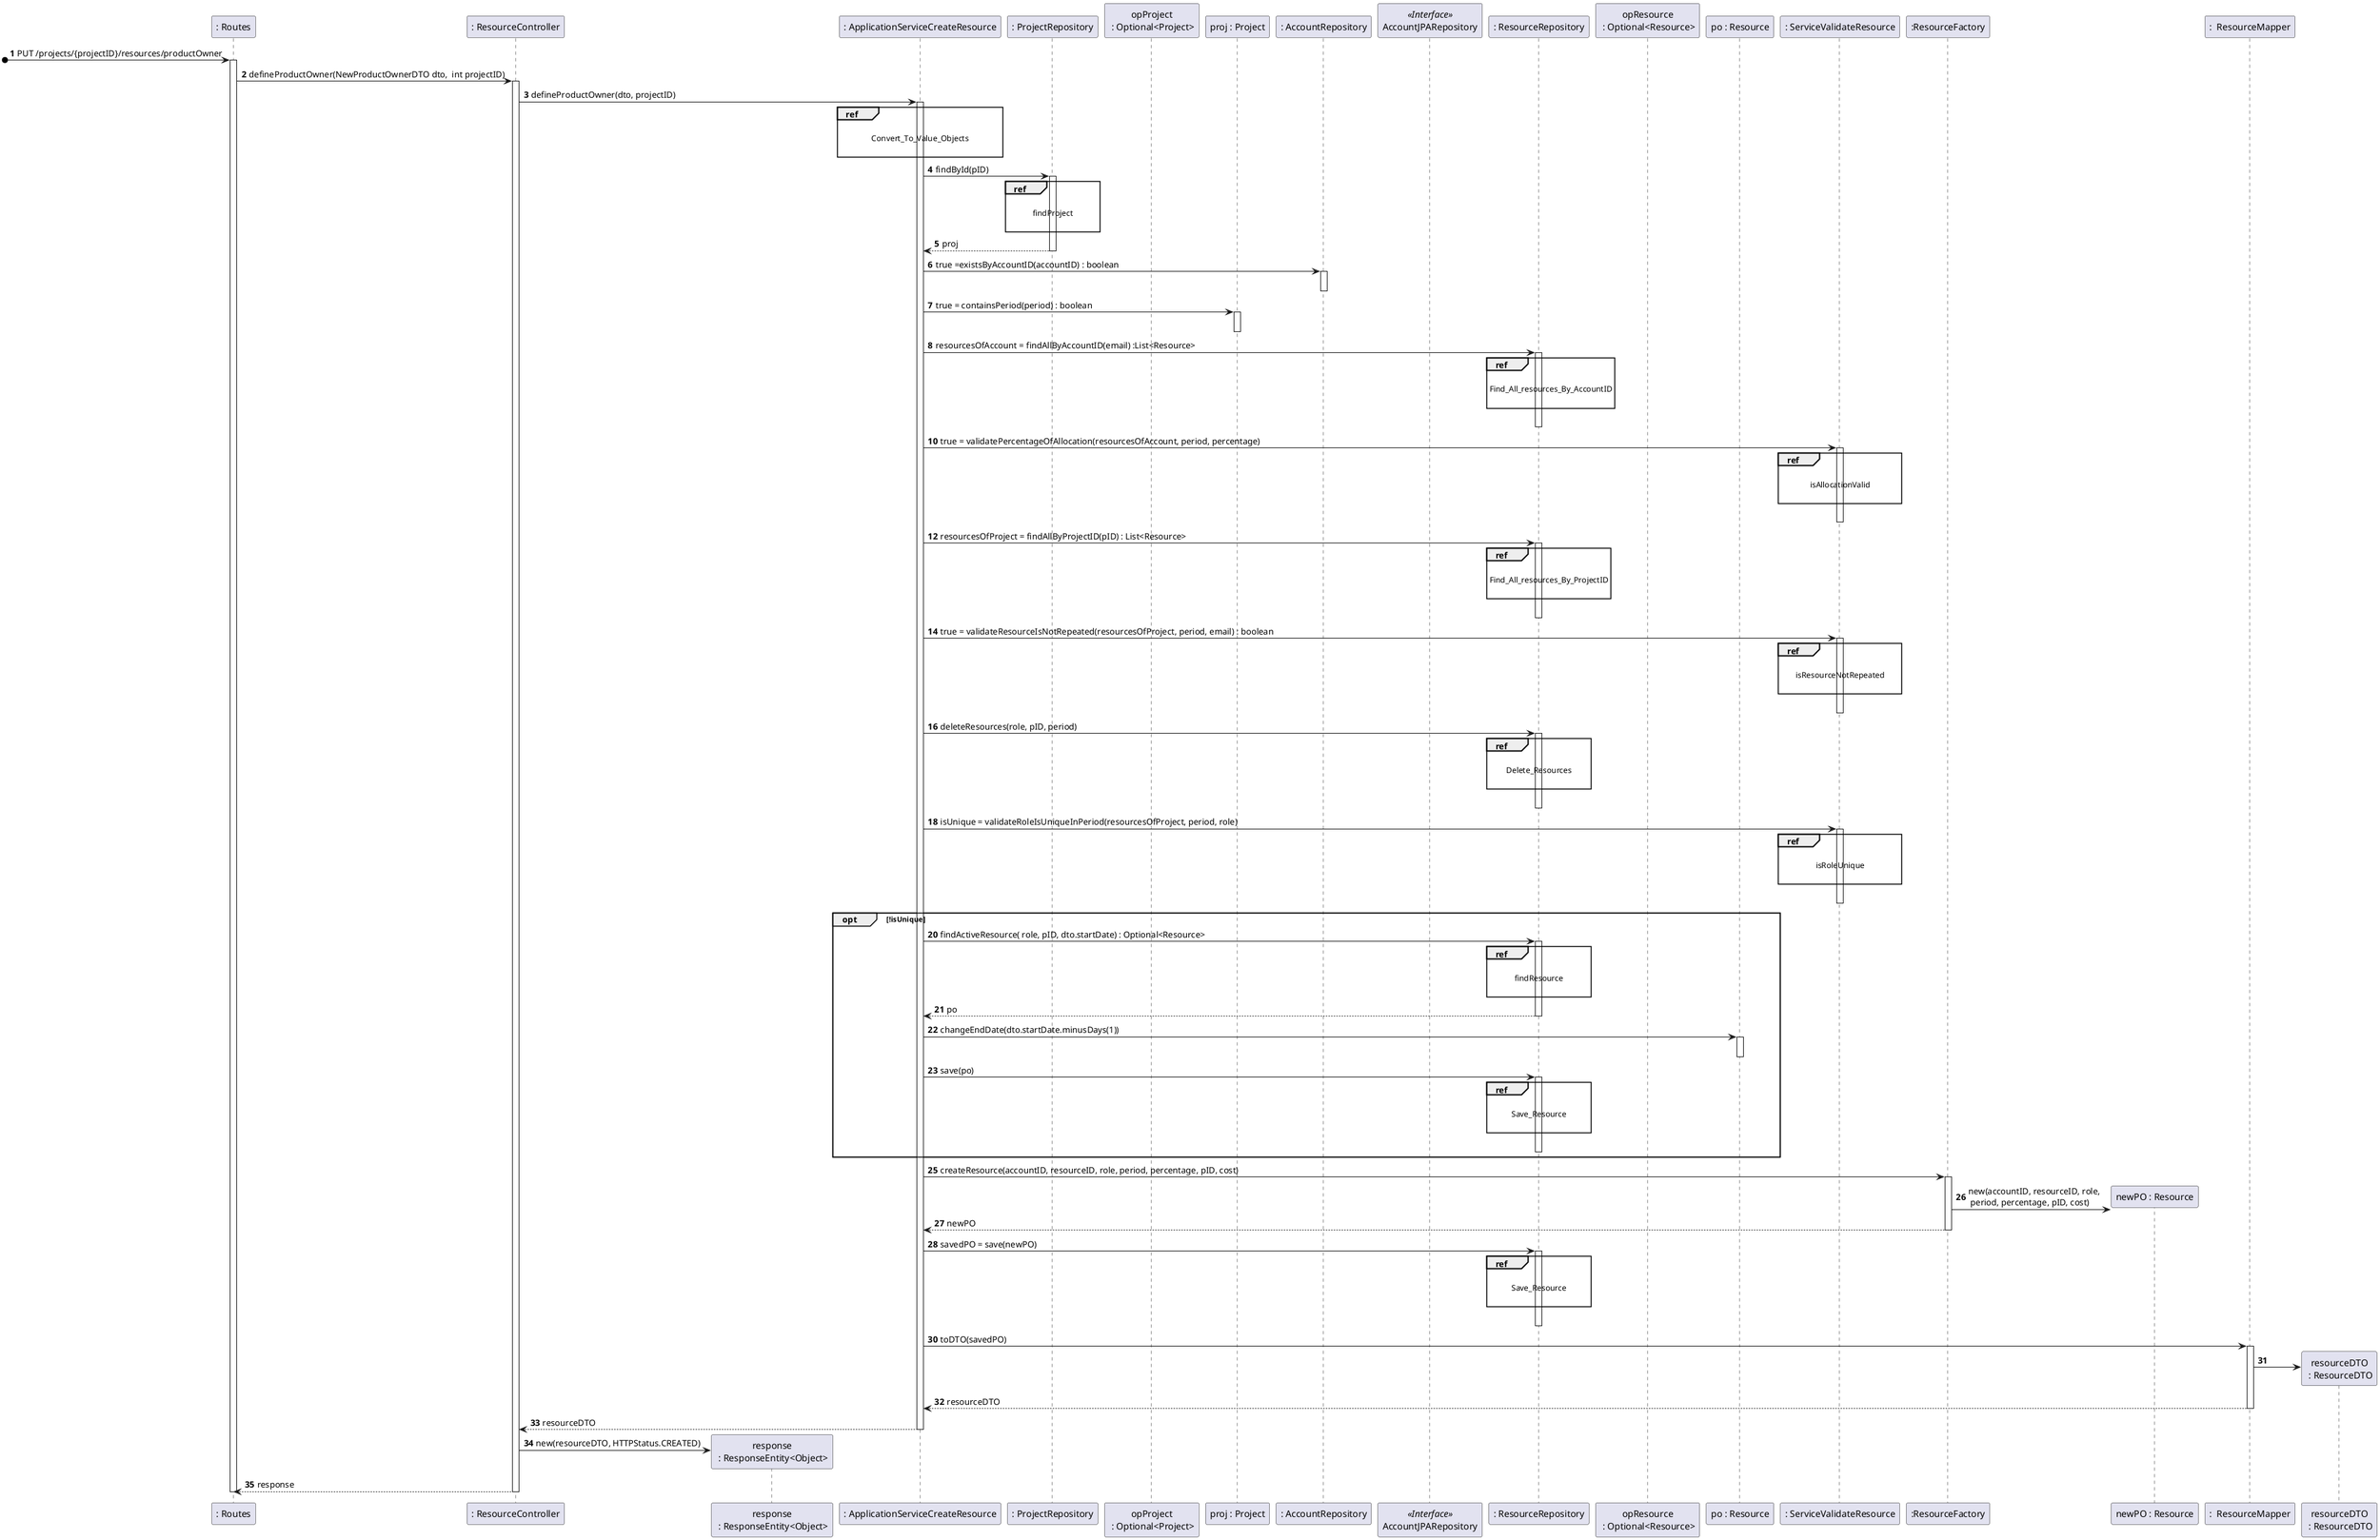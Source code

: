 @startuml
'https://plantuml.com/sequence-diagram

autonumber

participant ": Routes" as routes

participant ": ResourceController" as ctl
participant "response\n : ResponseEntity<Object>" as response
participant ": ApplicationServiceCreateResource" as appService
participant ": ProjectRepository" as projrepo
participant "opProject\n : Optional<Project>" as opProj
participant "proj : Project" as proj
participant ": AccountRepository" as accrepo
participant "AccountJPARepository" as accjparepo <<Interface>>
participant ": ResourceRepository" as resrepo
participant "opResource\n : Optional<Resource>" as opRes
participant "po : Resource" as po
participant ": ServiceValidateResource" as service
participant ":ResourceFactory" as factory
participant "newPO : Resource" as newPO
participant ":  ResourceMapper" as mapper
participant "resourceDTO\n : ResourceDTO" as resdto
[o-> routes : PUT /projects/{projectID}/resources/productOwner
activate routes
routes -> ctl : defineProductOwner(NewProductOwnerDTO dto,  int projectID)
activate ctl
ctl -> appService : defineProductOwner(dto, projectID)
activate appService
ref over appService

Convert_To_Value_Objects

end ref
appService -> projrepo : findById(pID)
ref over projrepo

findProject

end ref
activate projrepo

projrepo --> appService : proj
deactivate projrepo

appService -> accrepo : true =existsByAccountID(accountID) : boolean
activate accrepo
deactivate accrepo


appService -> proj : true = containsPeriod(period) : boolean
activate proj
deactivate proj

appService -> resrepo : resourcesOfAccount = findAllByAccountID(email) :List<Resource>
activate resrepo
ref over resrepo

Find_All_resources_By_AccountID

end ref
resrepo -[hidden]>
deactivate resrepo

appService -> service : true = validatePercentageOfAllocation(resourcesOfAccount, period, percentage)
ref over service

isAllocationValid

end ref
activate service
service-[hidden]>
deactivate service
appService -> resrepo :  resourcesOfProject = findAllByProjectID(pID) : List<Resource>
activate resrepo
ref over resrepo

Find_All_resources_By_ProjectID

end ref
resrepo-[hidden]>
deactivate resrepo

appService -> service : true = validateResourceIsNotRepeated(resourcesOfProject, period, email) : boolean
activate service
ref over service

isResourceNotRepeated

end ref
service -[hidden]>

deactivate service
appService -> resrepo : deleteResources(role, pID, period)

activate resrepo
ref over resrepo

Delete_Resources

end ref

resrepo -[hidden]>
deactivate resrepo
appService -> service : isUnique = validateRoleIsUniqueInPeriod(resourcesOfProject, period, role)
activate service
ref over service

isRoleUnique

end ref
service -[hidden]>
deactivate service
opt !isUnique
appService -> resrepo : findActiveResource( role, pID, dto.startDate) : Optional<Resource>
activate resrepo
ref over resrepo

findResource

end ref
resrepo --> appService : po
deactivate resrepo
deactivate opRes
appService -> po : changeEndDate(dto.startDate.minusDays(1))
activate po
deactivate po
appService ->resrepo : save(po)
activate resrepo
ref over resrepo

Save_Resource

end ref
resrepo -[hidden]>
deactivate resrepo
end opt
appService -> factory : createResource(accountID, resourceID, role, period, percentage, pID, cost)
activate factory
create newPO
factory-> newPO : new(accountID, resourceID, role,\n period, percentage, pID, cost)
factory --> appService : newPO
deactivate factory
appService -> resrepo : savedPO = save(newPO)
activate resrepo
ref over resrepo

Save_Resource

end ref
resrepo -[hidden]>
deactivate resrepo
deactivate resrepo
appService -> mapper : toDTO(savedPO)
activate mapper
create resdto
mapper -> resdto
mapper --> appService : resourceDTO
deactivate mapper
appService --> ctl : resourceDTO
deactivate appService
create response
ctl -> response : new(resourceDTO, HTTPStatus.CREATED)

ctl --> routes : response
deactivate ctl
deactivate routes

@enduml